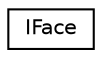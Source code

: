 digraph "Graphical Class Hierarchy"
{
 // LATEX_PDF_SIZE
  edge [fontname="Helvetica",fontsize="10",labelfontname="Helvetica",labelfontsize="10"];
  node [fontname="Helvetica",fontsize="10",shape=record];
  rankdir="LR";
  Node0 [label="IFace",height=0.2,width=0.4,color="black", fillcolor="white", style="filled",URL="$class_i_face.html",tooltip=" "];
}
